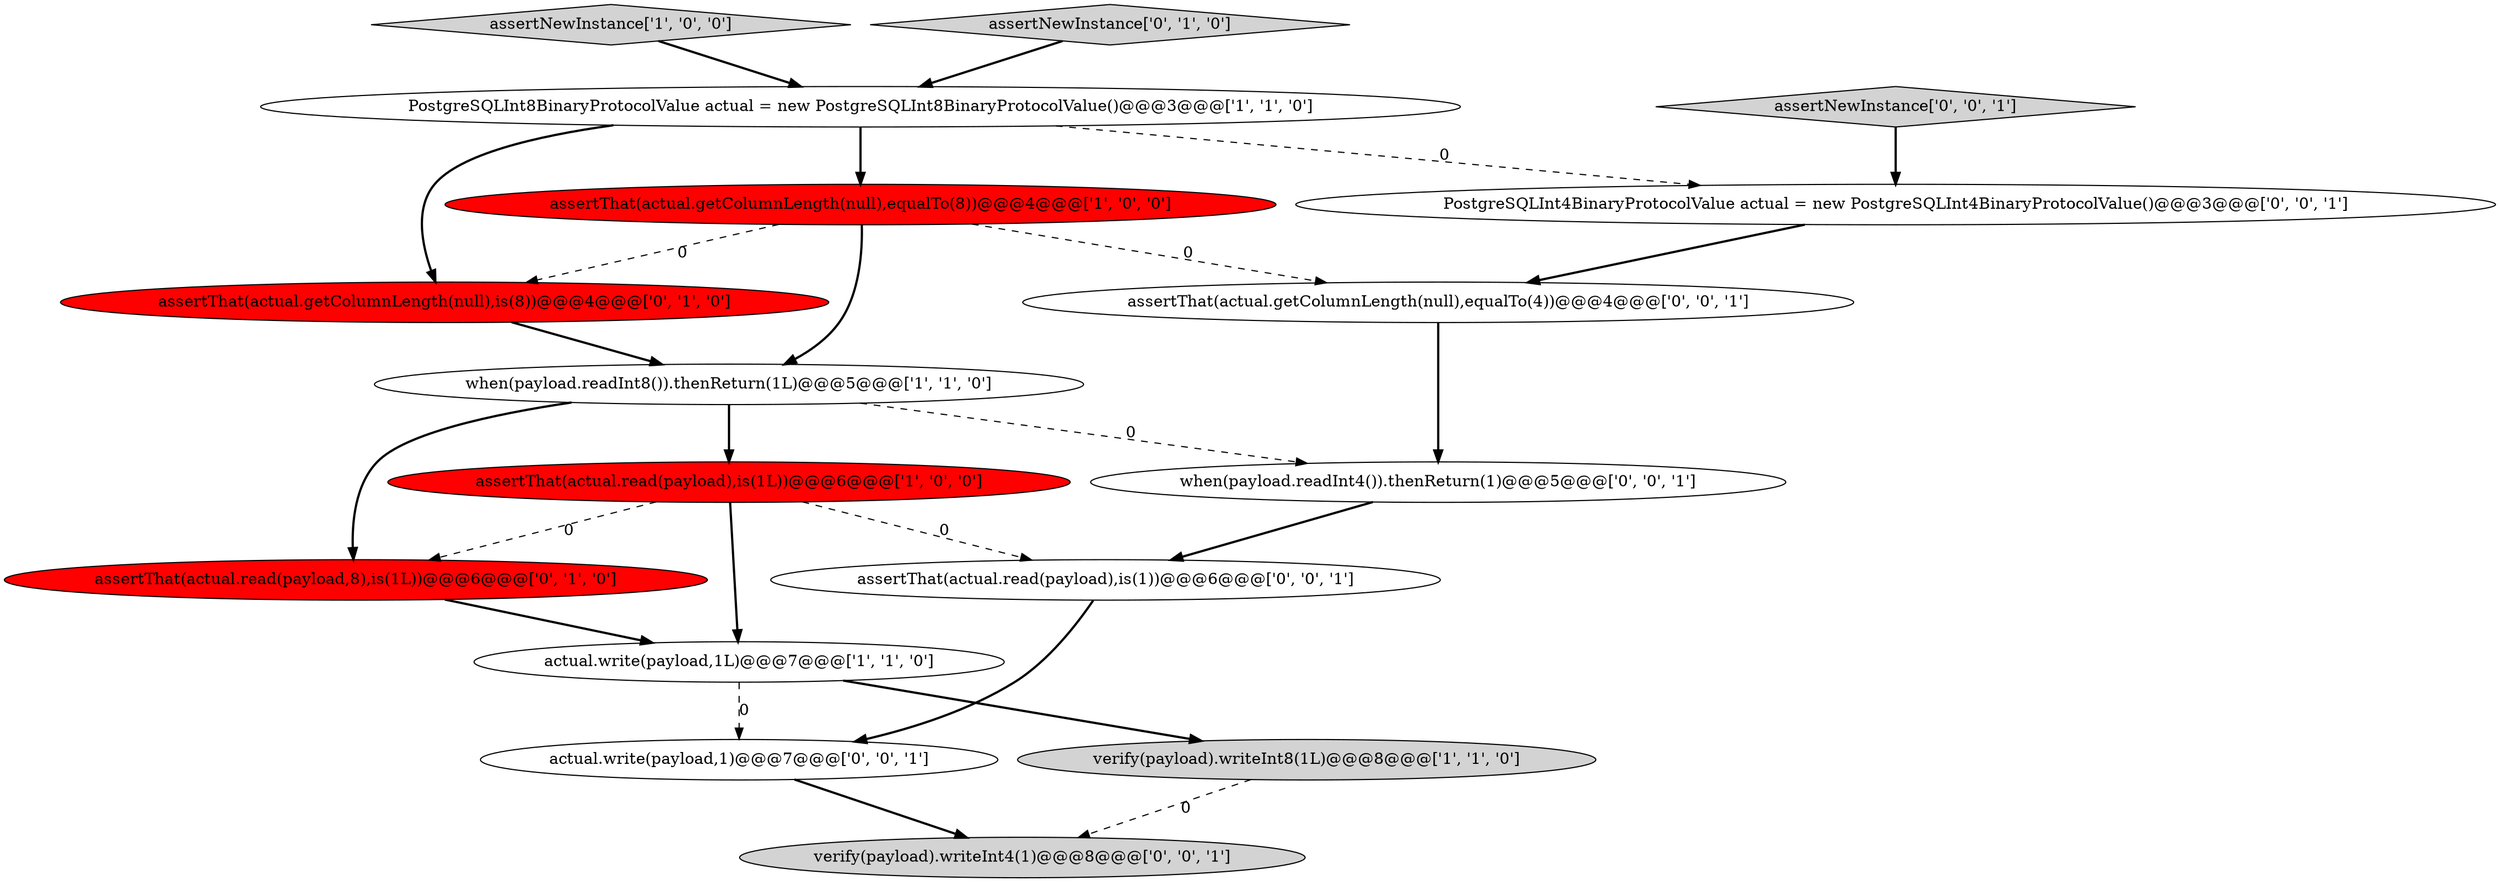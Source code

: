 digraph {
4 [style = filled, label = "when(payload.readInt8()).thenReturn(1L)@@@5@@@['1', '1', '0']", fillcolor = white, shape = ellipse image = "AAA0AAABBB1BBB"];
12 [style = filled, label = "assertThat(actual.getColumnLength(null),equalTo(4))@@@4@@@['0', '0', '1']", fillcolor = white, shape = ellipse image = "AAA0AAABBB3BBB"];
16 [style = filled, label = "verify(payload).writeInt4(1)@@@8@@@['0', '0', '1']", fillcolor = lightgray, shape = ellipse image = "AAA0AAABBB3BBB"];
1 [style = filled, label = "assertNewInstance['1', '0', '0']", fillcolor = lightgray, shape = diamond image = "AAA0AAABBB1BBB"];
7 [style = filled, label = "assertNewInstance['0', '1', '0']", fillcolor = lightgray, shape = diamond image = "AAA0AAABBB2BBB"];
0 [style = filled, label = "actual.write(payload,1L)@@@7@@@['1', '1', '0']", fillcolor = white, shape = ellipse image = "AAA0AAABBB1BBB"];
13 [style = filled, label = "assertThat(actual.read(payload),is(1))@@@6@@@['0', '0', '1']", fillcolor = white, shape = ellipse image = "AAA0AAABBB3BBB"];
14 [style = filled, label = "actual.write(payload,1)@@@7@@@['0', '0', '1']", fillcolor = white, shape = ellipse image = "AAA0AAABBB3BBB"];
15 [style = filled, label = "assertNewInstance['0', '0', '1']", fillcolor = lightgray, shape = diamond image = "AAA0AAABBB3BBB"];
3 [style = filled, label = "assertThat(actual.read(payload),is(1L))@@@6@@@['1', '0', '0']", fillcolor = red, shape = ellipse image = "AAA1AAABBB1BBB"];
8 [style = filled, label = "assertThat(actual.getColumnLength(null),is(8))@@@4@@@['0', '1', '0']", fillcolor = red, shape = ellipse image = "AAA1AAABBB2BBB"];
9 [style = filled, label = "assertThat(actual.read(payload,8),is(1L))@@@6@@@['0', '1', '0']", fillcolor = red, shape = ellipse image = "AAA1AAABBB2BBB"];
6 [style = filled, label = "verify(payload).writeInt8(1L)@@@8@@@['1', '1', '0']", fillcolor = lightgray, shape = ellipse image = "AAA0AAABBB1BBB"];
2 [style = filled, label = "PostgreSQLInt8BinaryProtocolValue actual = new PostgreSQLInt8BinaryProtocolValue()@@@3@@@['1', '1', '0']", fillcolor = white, shape = ellipse image = "AAA0AAABBB1BBB"];
5 [style = filled, label = "assertThat(actual.getColumnLength(null),equalTo(8))@@@4@@@['1', '0', '0']", fillcolor = red, shape = ellipse image = "AAA1AAABBB1BBB"];
10 [style = filled, label = "when(payload.readInt4()).thenReturn(1)@@@5@@@['0', '0', '1']", fillcolor = white, shape = ellipse image = "AAA0AAABBB3BBB"];
11 [style = filled, label = "PostgreSQLInt4BinaryProtocolValue actual = new PostgreSQLInt4BinaryProtocolValue()@@@3@@@['0', '0', '1']", fillcolor = white, shape = ellipse image = "AAA0AAABBB3BBB"];
14->16 [style = bold, label=""];
4->9 [style = bold, label=""];
4->3 [style = bold, label=""];
5->12 [style = dashed, label="0"];
9->0 [style = bold, label=""];
0->6 [style = bold, label=""];
11->12 [style = bold, label=""];
3->13 [style = dashed, label="0"];
3->0 [style = bold, label=""];
0->14 [style = dashed, label="0"];
12->10 [style = bold, label=""];
6->16 [style = dashed, label="0"];
15->11 [style = bold, label=""];
10->13 [style = bold, label=""];
3->9 [style = dashed, label="0"];
7->2 [style = bold, label=""];
5->4 [style = bold, label=""];
5->8 [style = dashed, label="0"];
2->11 [style = dashed, label="0"];
1->2 [style = bold, label=""];
8->4 [style = bold, label=""];
4->10 [style = dashed, label="0"];
13->14 [style = bold, label=""];
2->8 [style = bold, label=""];
2->5 [style = bold, label=""];
}
